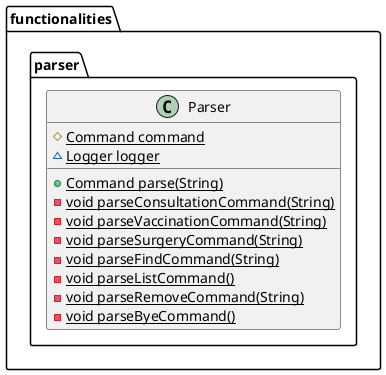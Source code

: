 @startuml
class functionalities.parser.Parser {
# {static} Command command
~ {static} Logger logger
+ {static} Command parse(String)
- {static} void parseConsultationCommand(String)
- {static} void parseVaccinationCommand(String)
- {static} void parseSurgeryCommand(String)
- {static} void parseFindCommand(String)
- {static} void parseListCommand()
- {static} void parseRemoveCommand(String)
- {static} void parseByeCommand()
}
@enduml